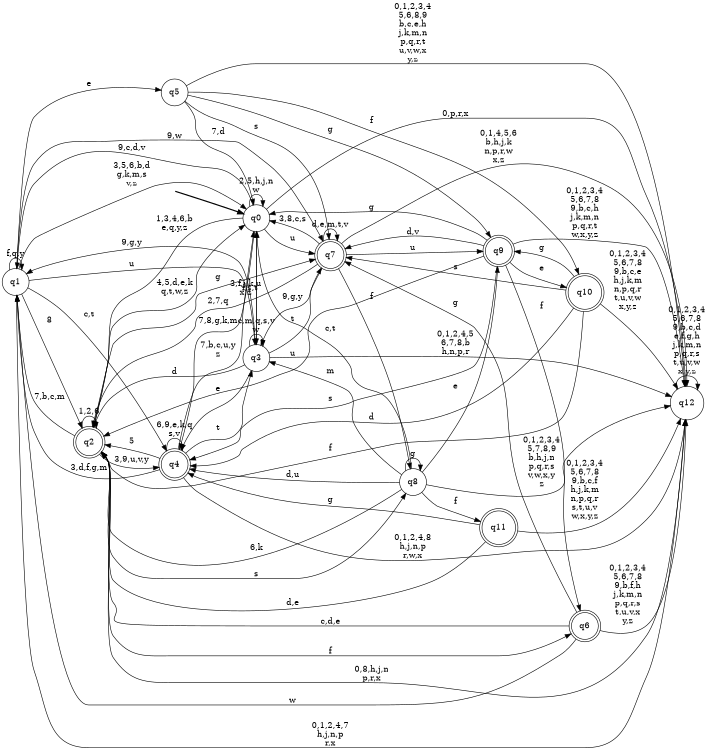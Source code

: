 digraph BlueStar {
__start0 [style = invis, shape = none, label = "", width = 0, height = 0];

rankdir=LR;
size="8,5";

s0 [style="filled", color="black", fillcolor="white" shape="circle", label="q0"];
s1 [style="filled", color="black", fillcolor="white" shape="circle", label="q1"];
s2 [style="rounded,filled", color="black", fillcolor="white" shape="doublecircle", label="q2"];
s3 [style="filled", color="black", fillcolor="white" shape="circle", label="q3"];
s4 [style="rounded,filled", color="black", fillcolor="white" shape="doublecircle", label="q4"];
s5 [style="filled", color="black", fillcolor="white" shape="circle", label="q5"];
s6 [style="rounded,filled", color="black", fillcolor="white" shape="doublecircle", label="q6"];
s7 [style="rounded,filled", color="black", fillcolor="white" shape="doublecircle", label="q7"];
s8 [style="filled", color="black", fillcolor="white" shape="circle", label="q8"];
s9 [style="rounded,filled", color="black", fillcolor="white" shape="doublecircle", label="q9"];
s10 [style="rounded,filled", color="black", fillcolor="white" shape="doublecircle", label="q10"];
s11 [style="rounded,filled", color="black", fillcolor="white" shape="doublecircle", label="q11"];
s12 [style="filled", color="black", fillcolor="white" shape="circle", label="q12"];
subgraph cluster_main { 
	graph [pad=".75", ranksep="0.15", nodesep="0.15"];
	 style=invis; 
	__start0 -> s0 [penwidth=2];
}
s0 -> s0 [label="2,5,h,j,n\nw"];
s0 -> s1 [label="9,c,d,v"];
s0 -> s2 [label="1,3,4,6,b\ne,q,y,z"];
s0 -> s3 [label="f,s,t"];
s0 -> s4 [label="7,8,g,k,m"];
s0 -> s7 [label="u"];
s0 -> s12 [label="0,p,r,x"];
s1 -> s0 [label="3,5,6,b,d\ng,k,m,s\nv,z"];
s1 -> s1 [label="f,q,y"];
s1 -> s2 [label="8"];
s1 -> s3 [label="u"];
s1 -> s4 [label="c,t"];
s1 -> s5 [label="e"];
s1 -> s7 [label="9,w"];
s1 -> s12 [label="0,1,2,4,7\nh,j,n,p\nr,x"];
s2 -> s0 [label="4,5,d,e,k\nq,t,w,z"];
s2 -> s1 [label="7,b,c,m"];
s2 -> s2 [label="1,2,6"];
s2 -> s4 [label="3,9,u,v,y"];
s2 -> s6 [label="f"];
s2 -> s7 [label="g"];
s2 -> s8 [label="s"];
s2 -> s12 [label="0,8,h,j,n\np,r,x"];
s3 -> s0 [label="3,f,j,k,u\nx,z"];
s3 -> s1 [label="9,g,y"];
s3 -> s2 [label="d"];
s3 -> s3 [label="c,m,q,s,v\nw"];
s3 -> s4 [label="e"];
s3 -> s7 [label="t"];
s3 -> s12 [label="0,1,2,4,5\n6,7,8,b\nh,n,p,r"];
s4 -> s0 [label="7,b,c,u,y\nz"];
s4 -> s1 [label="3,d,f,g,m"];
s4 -> s2 [label="5"];
s4 -> s3 [label="t"];
s4 -> s4 [label="6,9,e,k,q\ns,v"];
s4 -> s12 [label="0,1,2,4,8\nh,j,n,p\nr,w,x"];
s5 -> s0 [label="7,d"];
s5 -> s7 [label="s"];
s5 -> s9 [label="g"];
s5 -> s10 [label="f"];
s5 -> s12 [label="0,1,2,3,4\n5,6,8,9\nb,c,e,h\nj,k,m,n\np,q,r,t\nu,v,w,x\ny,z"];
s6 -> s1 [label="w"];
s6 -> s2 [label="c,d,e"];
s6 -> s7 [label="g"];
s6 -> s12 [label="0,1,2,3,4\n5,6,7,8\n9,b,f,h\nj,k,m,n\np,q,r,s\nt,u,v,x\ny,z"];
s7 -> s0 [label="3,8,c,s"];
s7 -> s2 [label="2,7,q"];
s7 -> s3 [label="9,g,y"];
s7 -> s7 [label="d,e,m,t,v"];
s7 -> s8 [label="f"];
s7 -> s9 [label="u"];
s7 -> s12 [label="0,1,4,5,6\nb,h,j,k\nn,p,r,w\nx,z"];
s8 -> s0 [label="c,t"];
s8 -> s2 [label="6,k"];
s8 -> s3 [label="m"];
s8 -> s4 [label="d,u"];
s8 -> s8 [label="g"];
s8 -> s9 [label="e"];
s8 -> s11 [label="f"];
s8 -> s12 [label="0,1,2,3,4\n5,7,8,9\nb,h,j,n\np,q,r,s\nv,w,x,y\nz"];
s9 -> s0 [label="g"];
s9 -> s2 [label="u"];
s9 -> s4 [label="s"];
s9 -> s6 [label="f"];
s9 -> s7 [label="d,v"];
s9 -> s10 [label="e"];
s9 -> s12 [label="0,1,2,3,4\n5,6,7,8\n9,b,c,h\nj,k,m,n\np,q,r,t\nw,x,y,z"];
s10 -> s2 [label="f"];
s10 -> s4 [label="d"];
s10 -> s7 [label="s"];
s10 -> s9 [label="g"];
s10 -> s12 [label="0,1,2,3,4\n5,6,7,8\n9,b,c,e\nh,j,k,m\nn,p,q,r\nt,u,v,w\nx,y,z"];
s11 -> s2 [label="d,e"];
s11 -> s4 [label="g"];
s11 -> s12 [label="0,1,2,3,4\n5,6,7,8\n9,b,c,f\nh,j,k,m\nn,p,q,r\ns,t,u,v\nw,x,y,z"];
s12 -> s12 [label="0,1,2,3,4\n5,6,7,8\n9,b,c,d\ne,f,g,h\nj,k,m,n\np,q,r,s\nt,u,v,w\nx,y,z"];

}